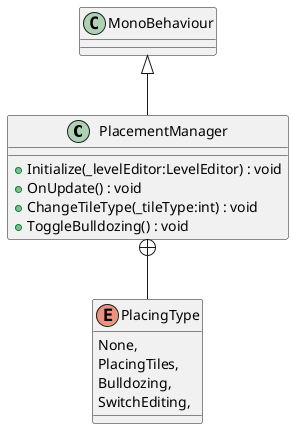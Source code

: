@startuml
class PlacementManager {
    + Initialize(_levelEditor:LevelEditor) : void
    + OnUpdate() : void
    + ChangeTileType(_tileType:int) : void
    + ToggleBulldozing() : void
}
enum PlacingType {
    None,
    PlacingTiles,
    Bulldozing,
    SwitchEditing,
}
MonoBehaviour <|-- PlacementManager
PlacementManager +-- PlacingType
@enduml
